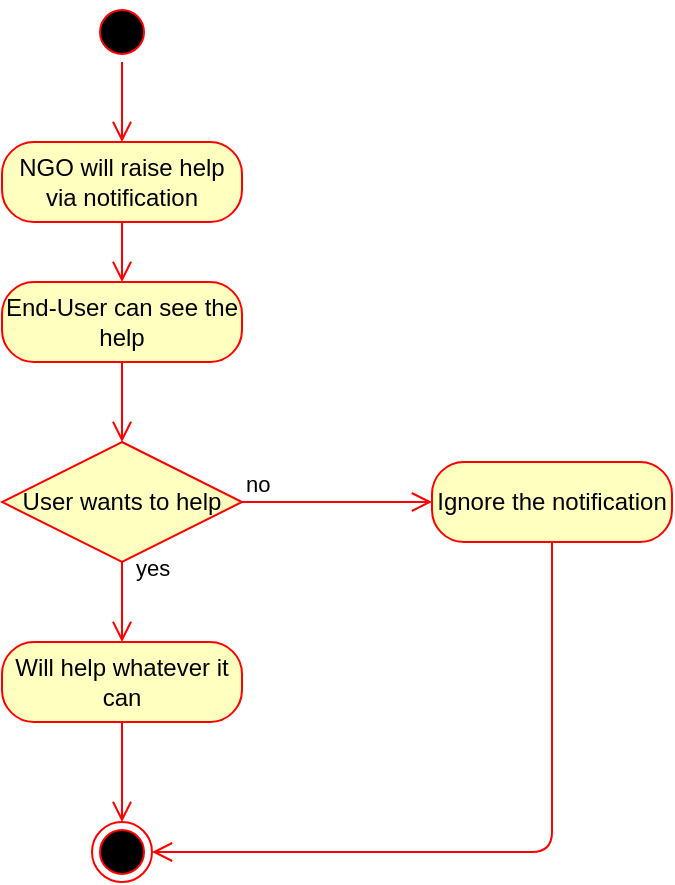<mxfile version="14.2.4" type="embed">
    <diagram id="DbHp-HsIZg4dUJSvB1-y" name="Page-1">
        <mxGraphModel dx="1058" dy="518" grid="1" gridSize="10" guides="1" tooltips="1" connect="1" arrows="1" fold="1" page="1" pageScale="1" pageWidth="850" pageHeight="1100" math="0" shadow="0">
            <root>
                <mxCell id="0"/>
                <mxCell id="1" parent="0"/>
                <mxCell id="4" value="" style="ellipse;html=1;shape=startState;fillColor=#000000;strokeColor=#ff0000;" vertex="1" parent="1">
                    <mxGeometry x="370" y="30" width="30" height="30" as="geometry"/>
                </mxCell>
                <mxCell id="5" value="" style="edgeStyle=orthogonalEdgeStyle;html=1;verticalAlign=bottom;endArrow=open;endSize=8;strokeColor=#ff0000;entryX=0.5;entryY=0;entryDx=0;entryDy=0;" edge="1" source="4" parent="1" target="6">
                    <mxGeometry relative="1" as="geometry">
                        <mxPoint x="385" y="120" as="targetPoint"/>
                    </mxGeometry>
                </mxCell>
                <mxCell id="6" value="NGO will raise help via notification" style="rounded=1;whiteSpace=wrap;html=1;arcSize=40;fontColor=#000000;fillColor=#ffffc0;strokeColor=#ff0000;" vertex="1" parent="1">
                    <mxGeometry x="325" y="100" width="120" height="40" as="geometry"/>
                </mxCell>
                <mxCell id="7" value="" style="edgeStyle=orthogonalEdgeStyle;html=1;verticalAlign=bottom;endArrow=open;endSize=8;strokeColor=#ff0000;entryX=0.5;entryY=0;entryDx=0;entryDy=0;" edge="1" source="6" parent="1" target="8">
                    <mxGeometry relative="1" as="geometry">
                        <mxPoint x="385" y="180" as="targetPoint"/>
                    </mxGeometry>
                </mxCell>
                <mxCell id="8" value="End-User can see the help" style="rounded=1;whiteSpace=wrap;html=1;arcSize=40;fontColor=#000000;fillColor=#ffffc0;strokeColor=#ff0000;" vertex="1" parent="1">
                    <mxGeometry x="325" y="170" width="120" height="40" as="geometry"/>
                </mxCell>
                <mxCell id="9" value="" style="edgeStyle=orthogonalEdgeStyle;html=1;verticalAlign=bottom;endArrow=open;endSize=8;strokeColor=#ff0000;" edge="1" source="8" parent="1" target="15">
                    <mxGeometry relative="1" as="geometry">
                        <mxPoint x="385" y="250" as="targetPoint"/>
                    </mxGeometry>
                </mxCell>
                <mxCell id="15" value="User wants to help" style="rhombus;whiteSpace=wrap;html=1;fillColor=#ffffc0;strokeColor=#ff0000;" vertex="1" parent="1">
                    <mxGeometry x="325" y="250" width="120" height="60" as="geometry"/>
                </mxCell>
                <mxCell id="16" value="no" style="edgeStyle=orthogonalEdgeStyle;html=1;align=left;verticalAlign=bottom;endArrow=open;endSize=8;strokeColor=#ff0000;" edge="1" source="15" parent="1">
                    <mxGeometry x="-1" relative="1" as="geometry">
                        <mxPoint x="540" y="280" as="targetPoint"/>
                    </mxGeometry>
                </mxCell>
                <mxCell id="17" value="yes" style="edgeStyle=orthogonalEdgeStyle;html=1;align=left;verticalAlign=top;endArrow=open;endSize=8;strokeColor=#ff0000;entryX=0.5;entryY=0;entryDx=0;entryDy=0;entryPerimeter=0;" edge="1" source="15" parent="1" target="18">
                    <mxGeometry x="-1" y="11" relative="1" as="geometry">
                        <mxPoint x="385" y="370" as="targetPoint"/>
                        <mxPoint x="-6" y="-10" as="offset"/>
                    </mxGeometry>
                </mxCell>
                <mxCell id="18" value="Will help whatever it can" style="rounded=1;whiteSpace=wrap;html=1;arcSize=40;fontColor=#000000;fillColor=#ffffc0;strokeColor=#ff0000;" vertex="1" parent="1">
                    <mxGeometry x="325" y="350" width="120" height="40" as="geometry"/>
                </mxCell>
                <mxCell id="19" value="" style="edgeStyle=orthogonalEdgeStyle;html=1;verticalAlign=bottom;endArrow=open;endSize=8;strokeColor=#ff0000;entryX=0.5;entryY=0;entryDx=0;entryDy=0;" edge="1" source="18" parent="1" target="22">
                    <mxGeometry relative="1" as="geometry">
                        <mxPoint x="385" y="440" as="targetPoint"/>
                    </mxGeometry>
                </mxCell>
                <mxCell id="20" value="Ignore the notification" style="rounded=1;whiteSpace=wrap;html=1;arcSize=40;fontColor=#000000;fillColor=#ffffc0;strokeColor=#ff0000;" vertex="1" parent="1">
                    <mxGeometry x="540" y="260" width="120" height="40" as="geometry"/>
                </mxCell>
                <mxCell id="21" value="" style="edgeStyle=orthogonalEdgeStyle;html=1;verticalAlign=bottom;endArrow=open;endSize=8;strokeColor=#ff0000;entryX=1;entryY=0.5;entryDx=0;entryDy=0;" edge="1" source="20" parent="1" target="22">
                    <mxGeometry relative="1" as="geometry">
                        <mxPoint x="600" y="420" as="targetPoint"/>
                        <Array as="points">
                            <mxPoint x="600" y="455"/>
                        </Array>
                    </mxGeometry>
                </mxCell>
                <mxCell id="22" value="" style="ellipse;html=1;shape=endState;fillColor=#000000;strokeColor=#ff0000;" vertex="1" parent="1">
                    <mxGeometry x="370" y="440" width="30" height="30" as="geometry"/>
                </mxCell>
            </root>
        </mxGraphModel>
    </diagram>
</mxfile>